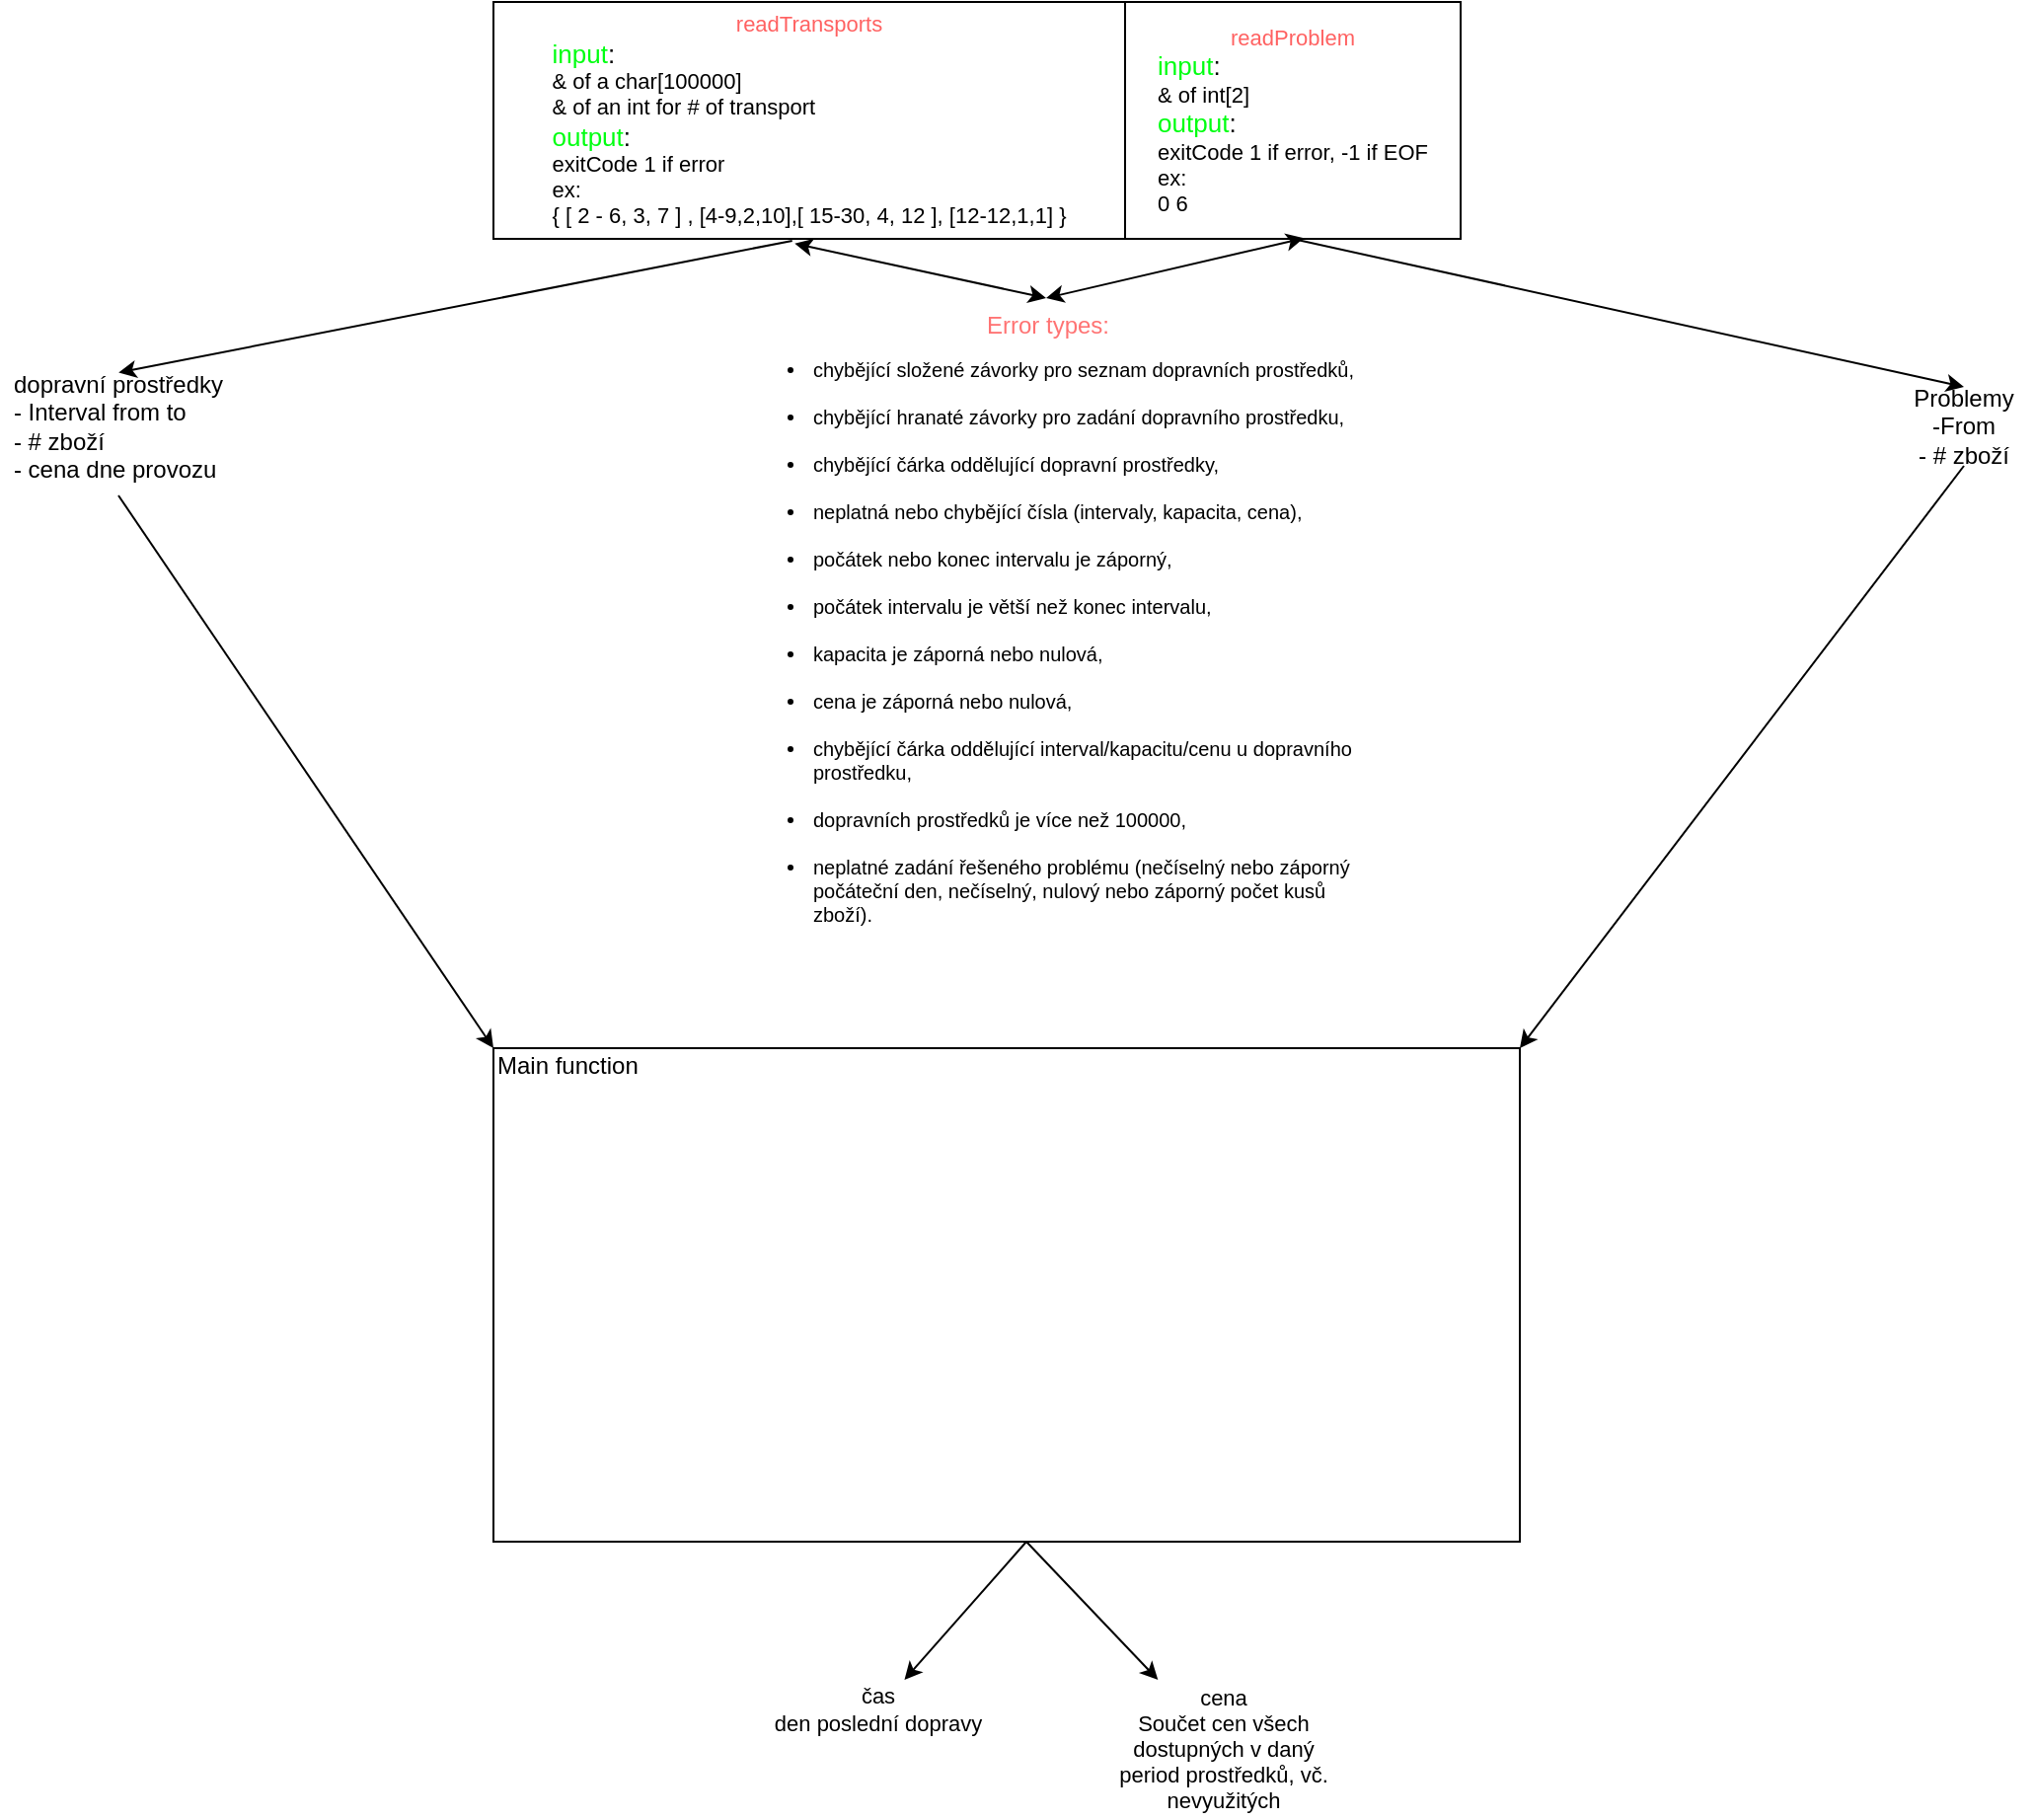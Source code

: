 <mxfile version="24.8.4">
  <diagram name="Сторінка-1" id="uSQPeXertIpoC6isZNXC">
    <mxGraphModel dx="2257" dy="768" grid="1" gridSize="10" guides="1" tooltips="1" connect="1" arrows="1" fold="1" page="1" pageScale="1" pageWidth="827" pageHeight="1169" math="0" shadow="0">
      <root>
        <mxCell id="0" />
        <mxCell id="1" parent="0" />
        <mxCell id="yQrxdBQTwNWFjZo0aZIg-2" value="&lt;div style=&quot;font-size: 11px;&quot;&gt;&lt;font style=&quot;font-size: 11px;&quot;&gt;čas&lt;/font&gt;&lt;/div&gt;&lt;div style=&quot;font-size: 11px;&quot;&gt;&lt;font style=&quot;font-size: 11px;&quot;&gt;den poslední dopravy&lt;br&gt;&lt;/font&gt;&lt;/div&gt;" style="text;html=1;align=center;verticalAlign=middle;whiteSpace=wrap;rounded=0;" vertex="1" parent="1">
          <mxGeometry x="130" y="850" width="130" height="30" as="geometry" />
        </mxCell>
        <mxCell id="yQrxdBQTwNWFjZo0aZIg-3" value="&lt;div style=&quot;font-size: 11px;&quot;&gt;&lt;font style=&quot;font-size: 11px;&quot;&gt;cena&lt;/font&gt;&lt;/div&gt;&lt;div style=&quot;font-size: 11px;&quot;&gt;&lt;font style=&quot;font-size: 11px;&quot;&gt;Součet cen všech dostupných v daný period prostředků, vč. nevyužitých&lt;br&gt;&lt;/font&gt;&lt;/div&gt;" style="text;html=1;align=center;verticalAlign=middle;whiteSpace=wrap;rounded=0;" vertex="1" parent="1">
          <mxGeometry x="310" y="850" width="120" height="70" as="geometry" />
        </mxCell>
        <mxCell id="yQrxdBQTwNWFjZo0aZIg-4" value="" style="endArrow=classic;html=1;rounded=0;" edge="1" parent="1" target="yQrxdBQTwNWFjZo0aZIg-3">
          <mxGeometry width="50" height="50" relative="1" as="geometry">
            <mxPoint x="270" y="780" as="sourcePoint" />
            <mxPoint x="290" y="500" as="targetPoint" />
          </mxGeometry>
        </mxCell>
        <mxCell id="yQrxdBQTwNWFjZo0aZIg-5" value="" style="endArrow=classic;html=1;rounded=0;" edge="1" parent="1" target="yQrxdBQTwNWFjZo0aZIg-2">
          <mxGeometry width="50" height="50" relative="1" as="geometry">
            <mxPoint x="270" y="780" as="sourcePoint" />
            <mxPoint x="270" y="780" as="targetPoint" />
          </mxGeometry>
        </mxCell>
        <mxCell id="yQrxdBQTwNWFjZo0aZIg-7" value="dopravní prostředky&lt;br&gt;&lt;div align=&quot;left&quot;&gt;- Interval from to&lt;br&gt;- # zboží&lt;br&gt;&lt;/div&gt;&lt;div align=&quot;left&quot;&gt;- cena dne provozu&lt;/div&gt;" style="text;html=1;align=center;verticalAlign=middle;whiteSpace=wrap;rounded=0;" vertex="1" parent="1">
          <mxGeometry x="-250" y="180" width="120" height="70" as="geometry" />
        </mxCell>
        <mxCell id="yQrxdBQTwNWFjZo0aZIg-16" value="" style="endArrow=classic;html=1;rounded=0;entryX=0.501;entryY=0.111;entryDx=0;entryDy=0;entryPerimeter=0;exitX=0.473;exitY=1.008;exitDx=0;exitDy=0;exitPerimeter=0;" edge="1" parent="1" source="yQrxdBQTwNWFjZo0aZIg-17" target="yQrxdBQTwNWFjZo0aZIg-7">
          <mxGeometry width="50" height="50" relative="1" as="geometry">
            <mxPoint x="360" y="450" as="sourcePoint" />
            <mxPoint x="410" y="400" as="targetPoint" />
          </mxGeometry>
        </mxCell>
        <mxCell id="yQrxdBQTwNWFjZo0aZIg-18" value="" style="group" vertex="1" connectable="0" parent="1">
          <mxGeometry width="320" height="120" as="geometry" />
        </mxCell>
        <mxCell id="yQrxdBQTwNWFjZo0aZIg-17" value="" style="rounded=0;whiteSpace=wrap;html=1;movable=1;resizable=1;rotatable=1;deletable=1;editable=1;locked=0;connectable=1;" vertex="1" parent="yQrxdBQTwNWFjZo0aZIg-18">
          <mxGeometry width="320" height="120" as="geometry" />
        </mxCell>
        <mxCell id="yQrxdBQTwNWFjZo0aZIg-14" value="&lt;div style=&quot;font-size: 11px;&quot;&gt;&lt;font color=&quot;#ff6161&quot; style=&quot;font-size: 11px;&quot;&gt;readTransports&lt;/font&gt;&lt;/div&gt;&lt;div style=&quot;font-size: 13px;&quot; align=&quot;left&quot;&gt;&lt;font style=&quot;font-size: 13px;&quot;&gt;&lt;font color=&quot;#00ff11&quot;&gt;input&lt;/font&gt;:&lt;/font&gt;&lt;/div&gt;&lt;div style=&quot;font-size: 11px;&quot; align=&quot;left&quot;&gt;&lt;font style=&quot;font-size: 11px;&quot;&gt;&amp;amp; of a char[100000]&lt;/font&gt;&lt;/div&gt;&lt;div style=&quot;font-size: 11px;&quot; align=&quot;left&quot;&gt;&lt;font style=&quot;font-size: 11px;&quot;&gt;&amp;amp; of an int for # of transport&lt;br&gt;&lt;/font&gt;&lt;/div&gt;&lt;div style=&quot;font-size: 13px;&quot; align=&quot;left&quot;&gt;&lt;font style=&quot;font-size: 13px;&quot;&gt;&lt;font color=&quot;#00ff11&quot;&gt;output&lt;/font&gt;:&lt;/font&gt;&lt;/div&gt;&lt;div style=&quot;font-size: 11px;&quot; align=&quot;left&quot;&gt;&lt;font style=&quot;font-size: 11px;&quot;&gt;exitCode 1 if error&lt;br&gt;&lt;/font&gt;&lt;/div&gt;&lt;div style=&quot;font-size: 11px;&quot; align=&quot;left&quot;&gt;&lt;font style=&quot;font-size: 11px;&quot;&gt;ex: &lt;br&gt;{ [ 2 - 6, 3, 7 ] , [4-9,2,10],[ 15-30, 4, 12 ], [12-12,1,1] }&lt;/font&gt;&lt;/div&gt;" style="text;html=1;align=center;verticalAlign=middle;whiteSpace=wrap;rounded=0;movable=1;resizable=1;rotatable=1;deletable=1;editable=1;locked=0;connectable=1;" vertex="1" parent="yQrxdBQTwNWFjZo0aZIg-18">
          <mxGeometry x="10" y="5" width="300" height="110" as="geometry" />
        </mxCell>
        <mxCell id="yQrxdBQTwNWFjZo0aZIg-22" value="" style="group" vertex="1" connectable="0" parent="1">
          <mxGeometry x="320" width="170" height="120" as="geometry" />
        </mxCell>
        <mxCell id="yQrxdBQTwNWFjZo0aZIg-20" value="" style="rounded=0;whiteSpace=wrap;html=1;movable=1;resizable=1;rotatable=1;deletable=1;editable=1;locked=0;connectable=1;" vertex="1" parent="yQrxdBQTwNWFjZo0aZIg-22">
          <mxGeometry width="170" height="120" as="geometry" />
        </mxCell>
        <mxCell id="yQrxdBQTwNWFjZo0aZIg-21" value="&lt;div style=&quot;font-size: 11px;&quot;&gt;&lt;font color=&quot;#ff6161&quot; style=&quot;font-size: 11px;&quot;&gt;readProblem&lt;/font&gt;&lt;/div&gt;&lt;div style=&quot;font-size: 13px;&quot; align=&quot;left&quot;&gt;&lt;font style=&quot;font-size: 13px;&quot;&gt;&lt;font color=&quot;#00ff11&quot;&gt;input&lt;/font&gt;:&lt;/font&gt;&lt;/div&gt;&lt;div style=&quot;font-size: 11px;&quot; align=&quot;left&quot;&gt;&lt;font style=&quot;font-size: 11px;&quot;&gt;&amp;amp; of int[2]&lt;br&gt;&lt;/font&gt;&lt;/div&gt;&lt;div style=&quot;font-size: 13px;&quot; align=&quot;left&quot;&gt;&lt;font style=&quot;font-size: 13px;&quot;&gt;&lt;font color=&quot;#00ff11&quot;&gt;output&lt;/font&gt;:&lt;/font&gt;&lt;/div&gt;&lt;div style=&quot;font-size: 11px;&quot; align=&quot;left&quot;&gt;&lt;font style=&quot;font-size: 11px;&quot;&gt;exitCode 1 if error, -1 if EOF&lt;br&gt;&lt;/font&gt;&lt;/div&gt;&lt;div style=&quot;font-size: 11px;&quot; align=&quot;left&quot;&gt;&lt;font style=&quot;font-size: 11px;&quot;&gt;ex: &lt;br&gt;&lt;/font&gt;0 6&lt;/div&gt;" style="text;html=1;align=center;verticalAlign=middle;whiteSpace=wrap;rounded=0;movable=1;resizable=1;rotatable=1;deletable=1;editable=1;locked=0;connectable=1;" vertex="1" parent="yQrxdBQTwNWFjZo0aZIg-22">
          <mxGeometry x="10" y="7.5" width="150" height="105" as="geometry" />
        </mxCell>
        <mxCell id="yQrxdBQTwNWFjZo0aZIg-23" value="&lt;div align=&quot;center&quot;&gt;&lt;font color=&quot;#ff7373&quot;&gt;Error types:&lt;/font&gt;&lt;br&gt;&lt;/div&gt; &lt;ul style=&quot;font-size: 10px;&quot;&gt;&lt;li&gt;&lt;font style=&quot;font-size: 10px;&quot;&gt;chybějící složené závorky pro seznam dopravních prostředků,&lt;/font&gt;&lt;/li&gt;&lt;font style=&quot;font-size: 10px;&quot;&gt;&lt;br&gt;&lt;/font&gt; &lt;li&gt;&lt;font style=&quot;font-size: 10px;&quot;&gt;chybějící hranaté závorky pro zadání dopravního prostředku,&lt;/font&gt;&lt;/li&gt;&lt;font style=&quot;font-size: 10px;&quot;&gt;&lt;br&gt;&lt;/font&gt; &lt;li&gt;&lt;font style=&quot;font-size: 10px;&quot;&gt;chybějící čárka oddělující dopravní prostředky,&lt;/font&gt;&lt;/li&gt;&lt;font style=&quot;font-size: 10px;&quot;&gt;&lt;br&gt;&lt;/font&gt; &lt;li&gt;&lt;font style=&quot;font-size: 10px;&quot;&gt;neplatná nebo chybějící čísla (intervaly, kapacita, cena),&lt;/font&gt;&lt;/li&gt;&lt;font style=&quot;font-size: 10px;&quot;&gt;&lt;br&gt;&lt;/font&gt; &lt;li&gt;&lt;font style=&quot;font-size: 10px;&quot;&gt;počátek nebo konec intervalu je záporný,&lt;/font&gt;&lt;/li&gt;&lt;font style=&quot;font-size: 10px;&quot;&gt;&lt;br&gt;&lt;/font&gt; &lt;li&gt;&lt;font style=&quot;font-size: 10px;&quot;&gt;počátek intervalu je větší než konec intervalu,&lt;/font&gt;&lt;/li&gt;&lt;font style=&quot;font-size: 10px;&quot;&gt;&lt;br&gt;&lt;/font&gt; &lt;li&gt;&lt;font style=&quot;font-size: 10px;&quot;&gt;kapacita je záporná nebo nulová,&lt;/font&gt;&lt;/li&gt;&lt;font style=&quot;font-size: 10px;&quot;&gt;&lt;br&gt;&lt;/font&gt; &lt;li&gt;&lt;font style=&quot;font-size: 10px;&quot;&gt;cena je záporná nebo nulová,&lt;/font&gt;&lt;/li&gt;&lt;font style=&quot;font-size: 10px;&quot;&gt;&lt;br&gt;&lt;/font&gt; &lt;li&gt;&lt;font style=&quot;font-size: 10px;&quot;&gt;chybějící čárka oddělující interval/kapacitu/cenu u dopravního prostředku,&lt;/font&gt;&lt;/li&gt;&lt;font style=&quot;font-size: 10px;&quot;&gt;&lt;br&gt;&lt;/font&gt; &lt;li&gt;&lt;font style=&quot;font-size: 10px;&quot;&gt;dopravních prostředků je více než 100000,&lt;/font&gt;&lt;/li&gt;&lt;font style=&quot;font-size: 10px;&quot;&gt;&lt;br&gt;&lt;/font&gt; &lt;li&gt;&lt;font style=&quot;font-size: 10px;&quot;&gt;neplatné zadání řešeného problému (nečíselný nebo záporný počáteční den, nečíselný, nulový nebo záporný počet kusů zboží).&lt;/font&gt;&lt;/li&gt;&lt;font style=&quot;font-size: 10px;&quot;&gt;&lt;br&gt;&lt;/font&gt;&lt;/ul&gt;" style="text;whiteSpace=wrap;html=1;" vertex="1" parent="1">
          <mxGeometry x="120" y="150" width="320" height="300" as="geometry" />
        </mxCell>
        <mxCell id="yQrxdBQTwNWFjZo0aZIg-24" value="" style="endArrow=classic;html=1;rounded=0;exitX=0.5;exitY=1;exitDx=0;exitDy=0;entryX=0;entryY=0;entryDx=0;entryDy=0;" edge="1" parent="1" source="yQrxdBQTwNWFjZo0aZIg-7" target="yQrxdBQTwNWFjZo0aZIg-29">
          <mxGeometry width="50" height="50" relative="1" as="geometry">
            <mxPoint x="690" y="450" as="sourcePoint" />
            <mxPoint x="210" y="340" as="targetPoint" />
          </mxGeometry>
        </mxCell>
        <mxCell id="yQrxdBQTwNWFjZo0aZIg-25" value="" style="endArrow=classic;html=1;rounded=0;exitX=0.5;exitY=1;exitDx=0;exitDy=0;entryX=0.5;entryY=0;entryDx=0;entryDy=0;" edge="1" parent="1" source="yQrxdBQTwNWFjZo0aZIg-20" target="yQrxdBQTwNWFjZo0aZIg-26">
          <mxGeometry width="50" height="50" relative="1" as="geometry">
            <mxPoint x="440" y="340" as="sourcePoint" />
            <mxPoint x="430" y="190" as="targetPoint" />
          </mxGeometry>
        </mxCell>
        <mxCell id="yQrxdBQTwNWFjZo0aZIg-26" value="Problemy&lt;br&gt;&lt;div&gt;-From&lt;/div&gt;&lt;div&gt;- # zboží&lt;br&gt;&lt;/div&gt;" style="text;html=1;align=center;verticalAlign=middle;whiteSpace=wrap;rounded=0;" vertex="1" parent="1">
          <mxGeometry x="710" y="195" width="70" height="40" as="geometry" />
        </mxCell>
        <mxCell id="yQrxdBQTwNWFjZo0aZIg-27" value="" style="endArrow=classic;html=1;rounded=0;exitX=0.5;exitY=1;exitDx=0;exitDy=0;entryX=1;entryY=0;entryDx=0;entryDy=0;" edge="1" parent="1" source="yQrxdBQTwNWFjZo0aZIg-26" target="yQrxdBQTwNWFjZo0aZIg-29">
          <mxGeometry width="50" height="50" relative="1" as="geometry">
            <mxPoint x="440" y="340" as="sourcePoint" />
            <mxPoint x="405" y="330" as="targetPoint" />
          </mxGeometry>
        </mxCell>
        <mxCell id="yQrxdBQTwNWFjZo0aZIg-30" value="" style="group" vertex="1" connectable="0" parent="1">
          <mxGeometry y="530" width="520" height="250" as="geometry" />
        </mxCell>
        <mxCell id="yQrxdBQTwNWFjZo0aZIg-28" value="&lt;div align=&quot;left&quot;&gt;&lt;br&gt;&lt;/div&gt;" style="rounded=0;whiteSpace=wrap;html=1;align=left;" vertex="1" parent="yQrxdBQTwNWFjZo0aZIg-30">
          <mxGeometry width="520" height="250" as="geometry" />
        </mxCell>
        <mxCell id="yQrxdBQTwNWFjZo0aZIg-29" value="&lt;p style=&quot;line-height: 120%;&quot;&gt;&lt;/p&gt;&lt;div style=&quot;padding-top: 0px; margin-top: 0px; margin-bottom: 240px;&quot; align=&quot;left&quot;&gt;Main function&lt;br&gt;&lt;/div&gt;&lt;p&gt;&lt;/p&gt;" style="text;html=1;align=left;verticalAlign=middle;whiteSpace=wrap;rounded=0;" vertex="1" parent="yQrxdBQTwNWFjZo0aZIg-30">
          <mxGeometry width="520" height="245" as="geometry" />
        </mxCell>
        <mxCell id="yQrxdBQTwNWFjZo0aZIg-31" value="" style="endArrow=classic;startArrow=classic;html=1;rounded=0;entryX=0.533;entryY=0.997;entryDx=0;entryDy=0;entryPerimeter=0;exitX=0.5;exitY=0;exitDx=0;exitDy=0;" edge="1" parent="1" source="yQrxdBQTwNWFjZo0aZIg-23" target="yQrxdBQTwNWFjZo0aZIg-20">
          <mxGeometry width="50" height="50" relative="1" as="geometry">
            <mxPoint x="420" y="400" as="sourcePoint" />
            <mxPoint x="470" y="350" as="targetPoint" />
          </mxGeometry>
        </mxCell>
        <mxCell id="yQrxdBQTwNWFjZo0aZIg-32" value="" style="endArrow=classic;startArrow=classic;html=1;rounded=0;entryX=0.477;entryY=1.02;entryDx=0;entryDy=0;entryPerimeter=0;exitX=0.5;exitY=0;exitDx=0;exitDy=0;" edge="1" parent="1" source="yQrxdBQTwNWFjZo0aZIg-23" target="yQrxdBQTwNWFjZo0aZIg-17">
          <mxGeometry width="50" height="50" relative="1" as="geometry">
            <mxPoint x="290" y="160" as="sourcePoint" />
            <mxPoint x="421" y="130" as="targetPoint" />
          </mxGeometry>
        </mxCell>
      </root>
    </mxGraphModel>
  </diagram>
</mxfile>
